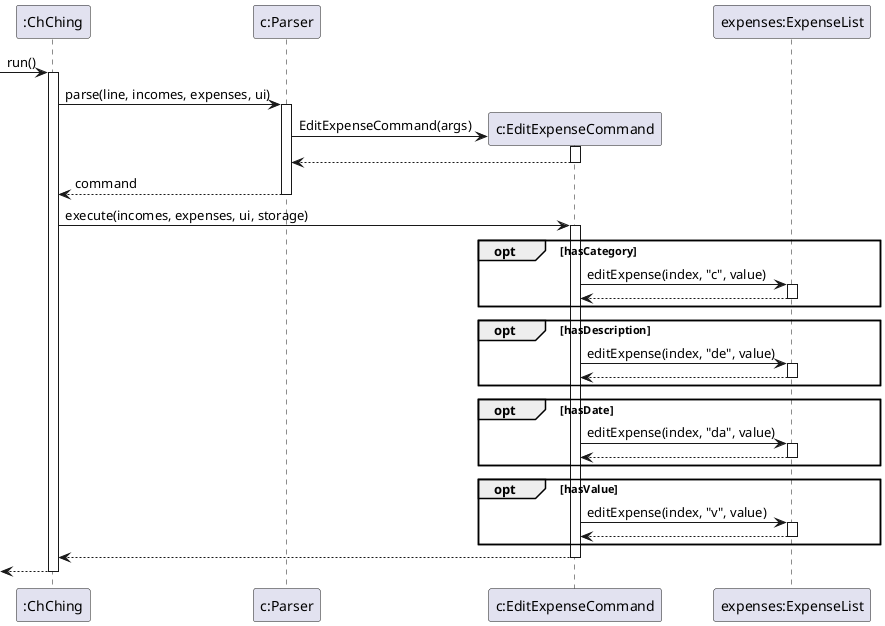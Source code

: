 @startuml

participant ":ChChing" as ChChing
participant "c:Parser" as Parser
participant "c:EditExpenseCommand" as EditExpenseCommand
participant "expenses:ExpenseList" as ExpenseList

[-> ChChing : run()
activate ChChing

ChChing -> Parser : parse(line, incomes, expenses, ui)
activate Parser

create EditExpenseCommand
Parser -> EditExpenseCommand : EditExpenseCommand(args)
activate EditExpenseCommand

EditExpenseCommand --> Parser
deactivate EditExpenseCommand

Parser --> ChChing : command
deactivate Parser

ChChing -> EditExpenseCommand : execute(incomes, expenses, ui, storage)
activate EditExpenseCommand

opt hasCategory
    EditExpenseCommand -> ExpenseList : editExpense(index, "c", value)
    activate ExpenseList

    ExpenseList --> EditExpenseCommand
    deactivate ExpenseList
end

opt hasDescription
    EditExpenseCommand -> ExpenseList : editExpense(index, "de", value)
    activate ExpenseList

    ExpenseList --> EditExpenseCommand
    deactivate ExpenseList
end

opt hasDate
    EditExpenseCommand -> ExpenseList : editExpense(index, "da", value)
    activate ExpenseList

    ExpenseList --> EditExpenseCommand
    deactivate ExpenseList
end

opt hasValue
    EditExpenseCommand -> ExpenseList : editExpense(index, "v", value)
    activate ExpenseList

    ExpenseList --> EditExpenseCommand
    deactivate ExpenseList
end

EditExpenseCommand --> ChChing
deactivate EditExpenseCommand

[<--ChChing
deactivate ChChing

@enduml